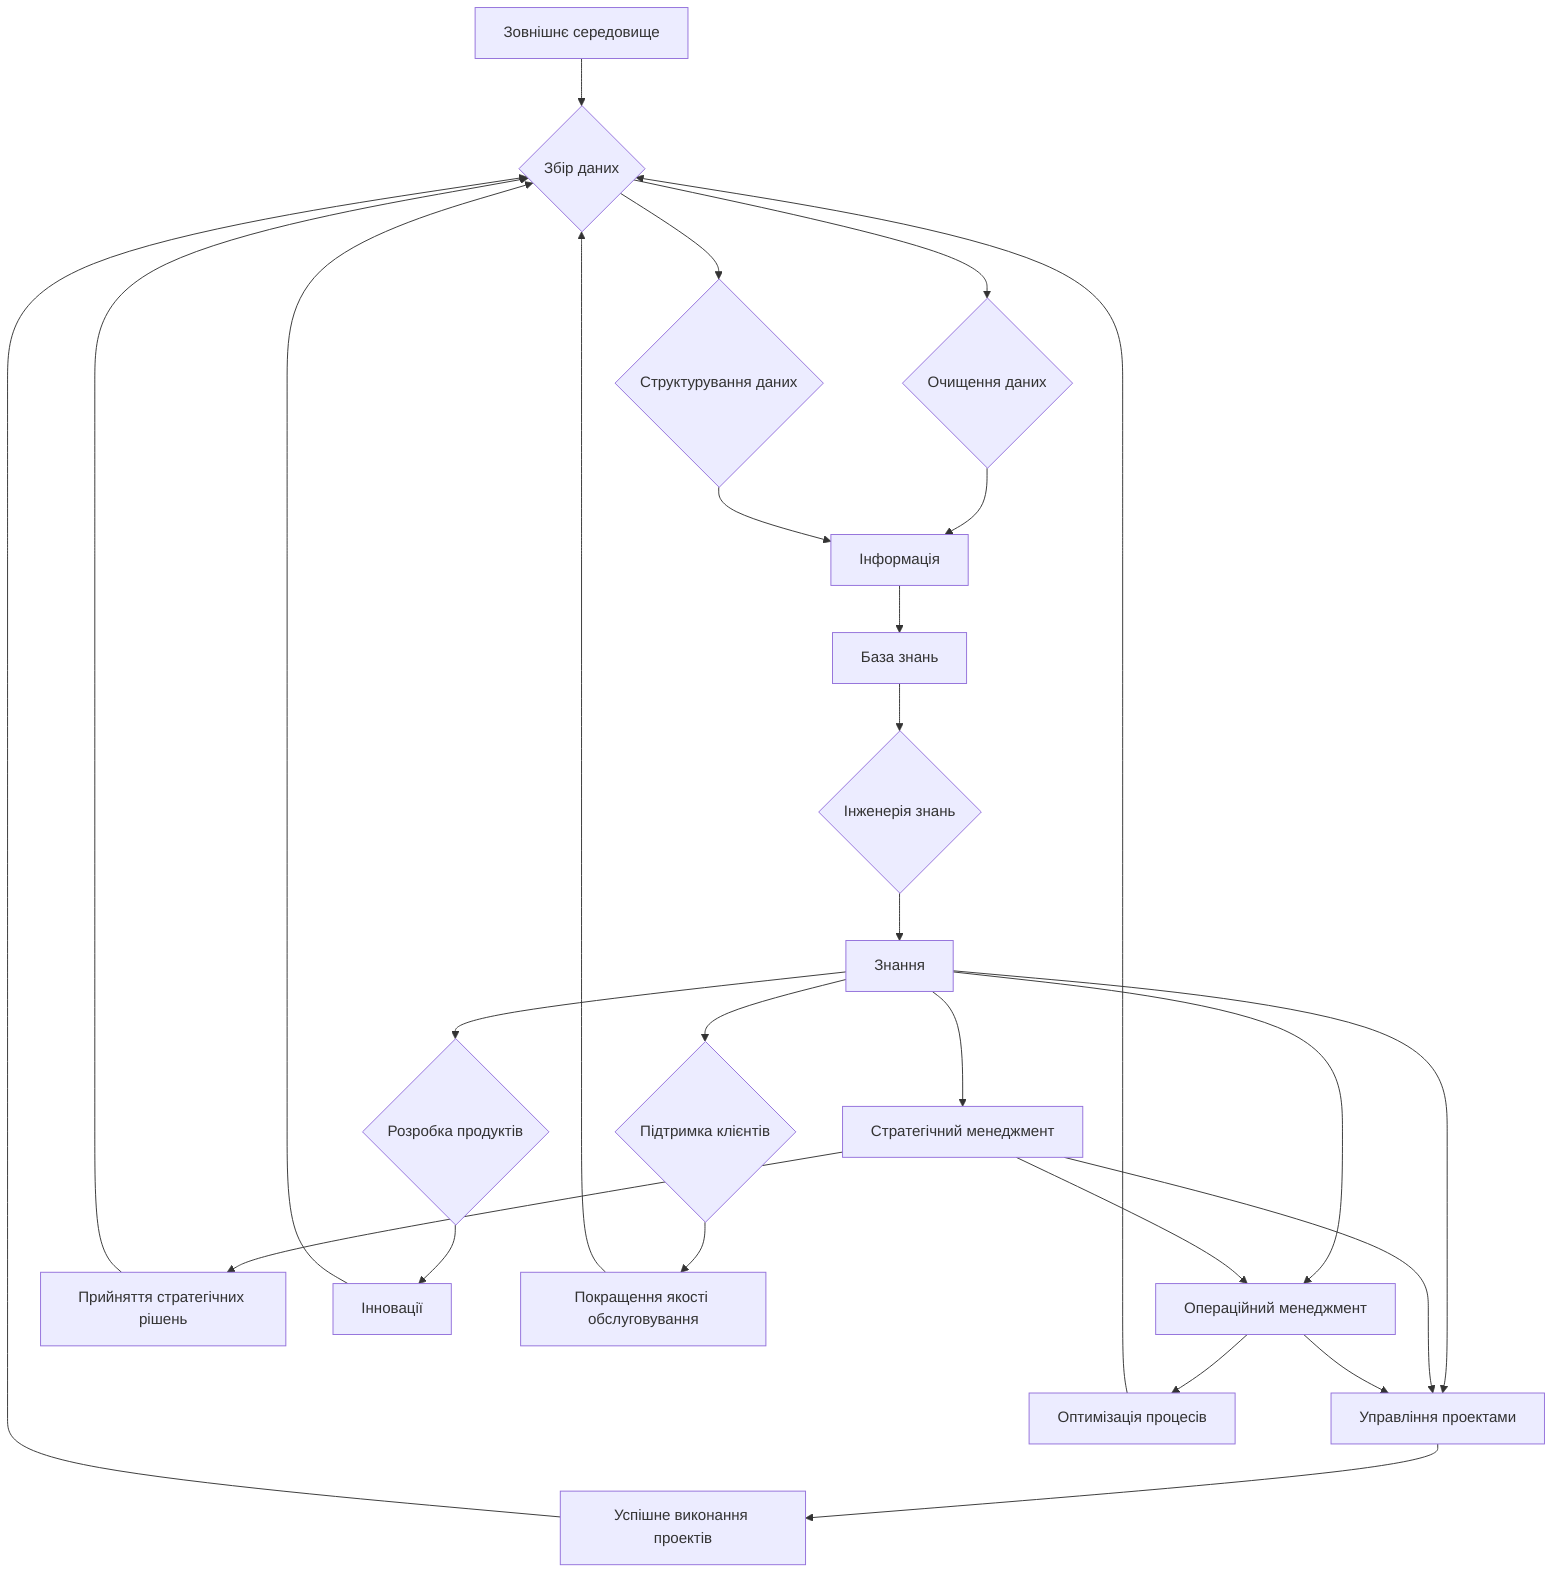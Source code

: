 graph TD
    A[Зовнішнє середовище] --> B{Збір даних}
    B --> C{Очищення даних}
    B --> D{Структурування даних}
    C --> E[Інформація]
    D --> E
    E --> F[База знань]
    F --> G{Інженерія знань}
    G --> H[Знання]
    
    %% Знання впливають на різні управлінські функції
    H --> I[Стратегічний менеджмент]
    H --> J[Операційний менеджмент]
    H --> K[Управління проектами]
    H --> L{Розробка продуктів}
    H --> M{Підтримка клієнтів}

    %% Вплив управлінських функцій на результат
    I --> N[Прийняття стратегічних рішень]
    J --> O[Оптимізація процесів]
    K --> P[Успішне виконання проектів]
    L --> Q[Інновації]
    M --> R[Покращення якості обслуговування]

    %% Додавання взаємозв'язків між менеджментами
    I --> J
    I --> K
    J --> K

    %% Додавання зворотного зв'язку
    N --> B
    O --> B
    P --> B
    Q --> B
    R --> B